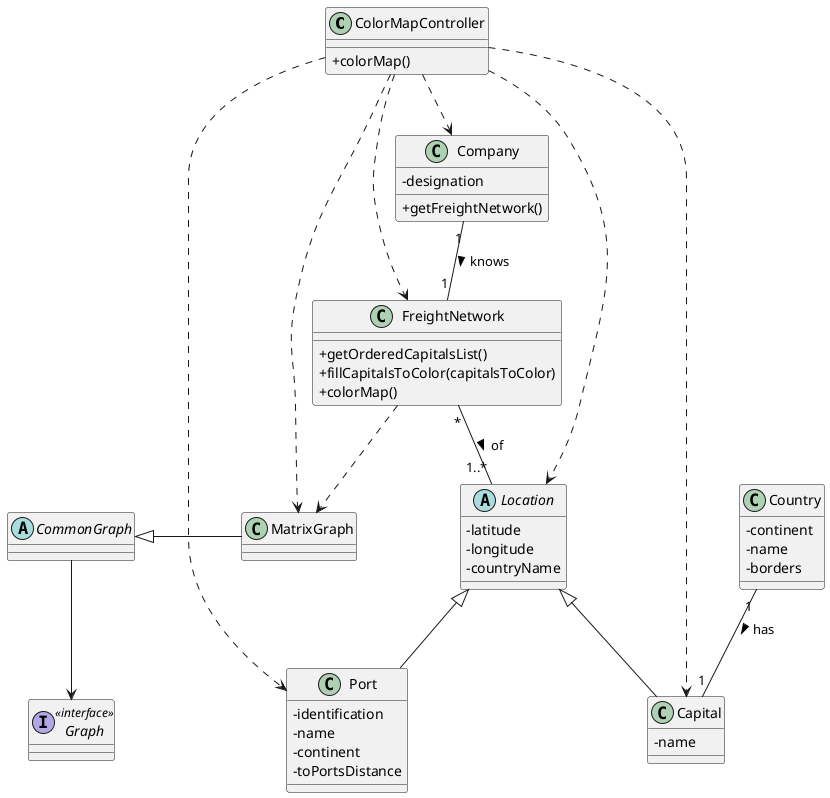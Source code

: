 @startuml

skinparam classAttributeIconSize 0

class ColorMapController {
    +colorMap()
}

class Company {
    -designation
    +getFreightNetwork()
}

class FreightNetwork {
    +getOrderedCapitalsList()
    +fillCapitalsToColor(capitalsToColor)
    +colorMap()
}

abstract class Location{
    -latitude
    -longitude
    -countryName
}

class Port {
    -identification
    -name
    -continent
    -toPortsDistance
}

class Capital {
    -name
}

class Country {
    -continent
    -name
    -borders
}

class MatrixGraph {}

abstract class CommonGraph {}

interface Graph <<interface>> {}

ColorMapController ..> Company
Company "1" -- "1" FreightNetwork : knows >
ColorMapController ..> FreightNetwork
Location <|-- Port
Location <|-- Capital
FreightNetwork "*" -- "1..*" Location : of >
Country "1" -- "1" Capital : has >
FreightNetwork ..> MatrixGraph
CommonGraph <|- MatrixGraph
CommonGraph --> Graph
ColorMapController ..> Location
ColorMapController ..> Capital
ColorMapController ..> Port
ColorMapController ..> MatrixGraph


@enduml